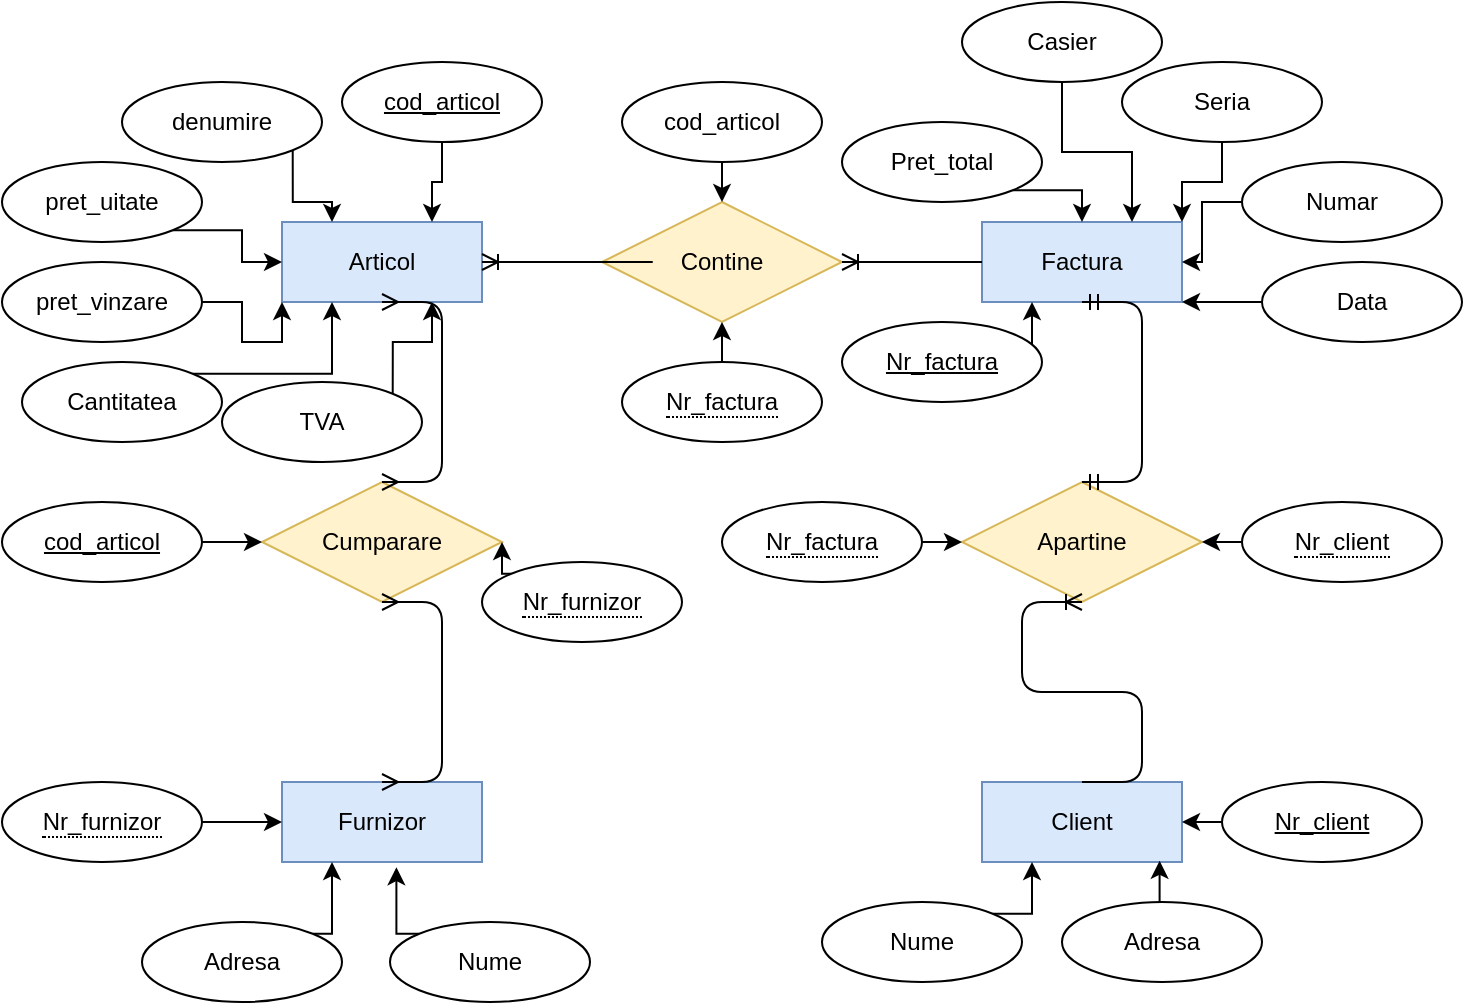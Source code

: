 <mxfile version="14.5.7" type="google"><diagram id="hMmw1W3ha1JNDGMBnSos" name="Page-1"><mxGraphModel dx="1038" dy="596" grid="1" gridSize="10" guides="1" tooltips="1" connect="1" arrows="1" fold="1" page="1" pageScale="1" pageWidth="827" pageHeight="1169" math="0" shadow="0"><root><mxCell id="0"/><mxCell id="1" parent="0"/><mxCell id="s8eN8wmmkBdWao3tdbZF-1" value="Articol" style="whiteSpace=wrap;html=1;align=center;fillColor=#dae8fc;strokeColor=#6c8ebf;" vertex="1" parent="1"><mxGeometry x="260" y="140" width="100" height="40" as="geometry"/></mxCell><mxCell id="s8eN8wmmkBdWao3tdbZF-2" value="Factura" style="whiteSpace=wrap;html=1;align=center;fillColor=#dae8fc;strokeColor=#6c8ebf;" vertex="1" parent="1"><mxGeometry x="610" y="140" width="100" height="40" as="geometry"/></mxCell><mxCell id="s8eN8wmmkBdWao3tdbZF-3" value="Client" style="whiteSpace=wrap;html=1;align=center;fillColor=#dae8fc;strokeColor=#6c8ebf;" vertex="1" parent="1"><mxGeometry x="610" y="420" width="100" height="40" as="geometry"/></mxCell><mxCell id="s8eN8wmmkBdWao3tdbZF-4" value="Furnizor" style="whiteSpace=wrap;html=1;align=center;fillColor=#dae8fc;strokeColor=#6c8ebf;" vertex="1" parent="1"><mxGeometry x="260" y="420" width="100" height="40" as="geometry"/></mxCell><mxCell id="s8eN8wmmkBdWao3tdbZF-5" value="Contine" style="shape=rhombus;perimeter=rhombusPerimeter;whiteSpace=wrap;html=1;align=center;fillColor=#fff2cc;strokeColor=#d6b656;" vertex="1" parent="1"><mxGeometry x="420" y="130" width="120" height="60" as="geometry"/></mxCell><mxCell id="s8eN8wmmkBdWao3tdbZF-6" value="Apartine" style="shape=rhombus;perimeter=rhombusPerimeter;whiteSpace=wrap;html=1;align=center;fillColor=#fff2cc;strokeColor=#d6b656;" vertex="1" parent="1"><mxGeometry x="600" y="270" width="120" height="60" as="geometry"/></mxCell><mxCell id="s8eN8wmmkBdWao3tdbZF-7" value="Cumparare" style="shape=rhombus;perimeter=rhombusPerimeter;whiteSpace=wrap;html=1;align=center;fillColor=#fff2cc;strokeColor=#d6b656;" vertex="1" parent="1"><mxGeometry x="250" y="270" width="120" height="60" as="geometry"/></mxCell><mxCell id="s8eN8wmmkBdWao3tdbZF-21" style="edgeStyle=orthogonalEdgeStyle;rounded=0;orthogonalLoop=1;jettySize=auto;html=1;exitX=1;exitY=1;exitDx=0;exitDy=0;entryX=0.25;entryY=0;entryDx=0;entryDy=0;" edge="1" parent="1" source="s8eN8wmmkBdWao3tdbZF-9" target="s8eN8wmmkBdWao3tdbZF-1"><mxGeometry relative="1" as="geometry"/></mxCell><mxCell id="s8eN8wmmkBdWao3tdbZF-9" value="denumire" style="ellipse;whiteSpace=wrap;html=1;align=center;" vertex="1" parent="1"><mxGeometry x="180" y="70" width="100" height="40" as="geometry"/></mxCell><mxCell id="s8eN8wmmkBdWao3tdbZF-22" style="edgeStyle=orthogonalEdgeStyle;rounded=0;orthogonalLoop=1;jettySize=auto;html=1;exitX=0.5;exitY=1;exitDx=0;exitDy=0;entryX=0.75;entryY=0;entryDx=0;entryDy=0;" edge="1" parent="1" source="s8eN8wmmkBdWao3tdbZF-10" target="s8eN8wmmkBdWao3tdbZF-1"><mxGeometry relative="1" as="geometry"/></mxCell><mxCell id="s8eN8wmmkBdWao3tdbZF-10" value="cod_articol" style="ellipse;whiteSpace=wrap;html=1;align=center;fontStyle=4;" vertex="1" parent="1"><mxGeometry x="290" y="60" width="100" height="40" as="geometry"/></mxCell><mxCell id="s8eN8wmmkBdWao3tdbZF-20" style="edgeStyle=orthogonalEdgeStyle;rounded=0;orthogonalLoop=1;jettySize=auto;html=1;exitX=1;exitY=1;exitDx=0;exitDy=0;entryX=0;entryY=0.5;entryDx=0;entryDy=0;" edge="1" parent="1" source="s8eN8wmmkBdWao3tdbZF-11" target="s8eN8wmmkBdWao3tdbZF-1"><mxGeometry relative="1" as="geometry"/></mxCell><mxCell id="s8eN8wmmkBdWao3tdbZF-11" value="pret_uitate" style="ellipse;whiteSpace=wrap;html=1;align=center;" vertex="1" parent="1"><mxGeometry x="120" y="110" width="100" height="40" as="geometry"/></mxCell><mxCell id="s8eN8wmmkBdWao3tdbZF-19" style="edgeStyle=orthogonalEdgeStyle;rounded=0;orthogonalLoop=1;jettySize=auto;html=1;exitX=1;exitY=0.5;exitDx=0;exitDy=0;entryX=0;entryY=1;entryDx=0;entryDy=0;" edge="1" parent="1" source="s8eN8wmmkBdWao3tdbZF-12" target="s8eN8wmmkBdWao3tdbZF-1"><mxGeometry relative="1" as="geometry"/></mxCell><mxCell id="s8eN8wmmkBdWao3tdbZF-12" value="pret_vinzare" style="ellipse;whiteSpace=wrap;html=1;align=center;" vertex="1" parent="1"><mxGeometry x="120" y="160" width="100" height="40" as="geometry"/></mxCell><mxCell id="s8eN8wmmkBdWao3tdbZF-13" style="edgeStyle=orthogonalEdgeStyle;rounded=0;orthogonalLoop=1;jettySize=auto;html=1;exitX=0.5;exitY=1;exitDx=0;exitDy=0;" edge="1" parent="1" source="s8eN8wmmkBdWao3tdbZF-11" target="s8eN8wmmkBdWao3tdbZF-11"><mxGeometry relative="1" as="geometry"/></mxCell><mxCell id="s8eN8wmmkBdWao3tdbZF-17" value="" style="edgeStyle=entityRelationEdgeStyle;fontSize=12;html=1;endArrow=ERmany;startArrow=ERmany;entryX=0.5;entryY=1;entryDx=0;entryDy=0;exitX=0.5;exitY=0;exitDx=0;exitDy=0;" edge="1" parent="1" source="s8eN8wmmkBdWao3tdbZF-7" target="s8eN8wmmkBdWao3tdbZF-1"><mxGeometry width="100" height="100" relative="1" as="geometry"><mxPoint x="400" y="400" as="sourcePoint"/><mxPoint x="500" y="300" as="targetPoint"/></mxGeometry></mxCell><mxCell id="s8eN8wmmkBdWao3tdbZF-18" value="" style="edgeStyle=entityRelationEdgeStyle;fontSize=12;html=1;endArrow=ERmany;startArrow=ERmany;exitX=0.5;exitY=0;exitDx=0;exitDy=0;entryX=0.5;entryY=1;entryDx=0;entryDy=0;" edge="1" parent="1" source="s8eN8wmmkBdWao3tdbZF-4" target="s8eN8wmmkBdWao3tdbZF-7"><mxGeometry width="100" height="100" relative="1" as="geometry"><mxPoint x="480" y="420" as="sourcePoint"/><mxPoint x="480" y="330" as="targetPoint"/></mxGeometry></mxCell><mxCell id="s8eN8wmmkBdWao3tdbZF-23" value="" style="edgeStyle=entityRelationEdgeStyle;fontSize=12;html=1;endArrow=ERoneToMany;entryX=1;entryY=0.5;entryDx=0;entryDy=0;exitX=0;exitY=0.5;exitDx=0;exitDy=0;" edge="1" parent="1" source="s8eN8wmmkBdWao3tdbZF-2" target="s8eN8wmmkBdWao3tdbZF-5"><mxGeometry width="100" height="100" relative="1" as="geometry"><mxPoint x="470" y="350" as="sourcePoint"/><mxPoint x="570" y="250" as="targetPoint"/></mxGeometry></mxCell><mxCell id="s8eN8wmmkBdWao3tdbZF-28" value="" style="edgeStyle=entityRelationEdgeStyle;fontSize=12;html=1;endArrow=ERoneToMany;exitX=0.5;exitY=0;exitDx=0;exitDy=0;" edge="1" parent="1" source="s8eN8wmmkBdWao3tdbZF-3"><mxGeometry width="100" height="100" relative="1" as="geometry"><mxPoint x="500" y="430" as="sourcePoint"/><mxPoint x="660" y="330" as="targetPoint"/></mxGeometry></mxCell><mxCell id="s8eN8wmmkBdWao3tdbZF-31" value="" style="edgeStyle=entityRelationEdgeStyle;fontSize=12;html=1;endArrow=ERoneToMany;entryX=1;entryY=0.5;entryDx=0;entryDy=0;" edge="1" parent="1" target="s8eN8wmmkBdWao3tdbZF-1"><mxGeometry width="100" height="100" relative="1" as="geometry"><mxPoint x="420" y="160" as="sourcePoint"/><mxPoint x="520" y="280" as="targetPoint"/></mxGeometry></mxCell><mxCell id="s8eN8wmmkBdWao3tdbZF-32" value="" style="edgeStyle=entityRelationEdgeStyle;fontSize=12;html=1;endArrow=ERmandOne;startArrow=ERmandOne;entryX=0.5;entryY=1;entryDx=0;entryDy=0;exitX=0.5;exitY=0;exitDx=0;exitDy=0;" edge="1" parent="1" source="s8eN8wmmkBdWao3tdbZF-6" target="s8eN8wmmkBdWao3tdbZF-2"><mxGeometry width="100" height="100" relative="1" as="geometry"><mxPoint x="610" y="320" as="sourcePoint"/><mxPoint x="710" y="220" as="targetPoint"/></mxGeometry></mxCell><mxCell id="s8eN8wmmkBdWao3tdbZF-47" style="edgeStyle=orthogonalEdgeStyle;rounded=0;orthogonalLoop=1;jettySize=auto;html=1;exitX=0;exitY=0;exitDx=0;exitDy=0;entryX=0.5;entryY=0;entryDx=0;entryDy=0;" edge="1" parent="1" source="s8eN8wmmkBdWao3tdbZF-33" target="s8eN8wmmkBdWao3tdbZF-2"><mxGeometry relative="1" as="geometry"/></mxCell><mxCell id="s8eN8wmmkBdWao3tdbZF-33" value="Pret_total" style="ellipse;whiteSpace=wrap;html=1;align=center;direction=west;" vertex="1" parent="1"><mxGeometry x="540" y="90" width="100" height="40" as="geometry"/></mxCell><mxCell id="s8eN8wmmkBdWao3tdbZF-46" style="edgeStyle=orthogonalEdgeStyle;rounded=0;orthogonalLoop=1;jettySize=auto;html=1;exitX=0.5;exitY=0;exitDx=0;exitDy=0;entryX=0.75;entryY=0;entryDx=0;entryDy=0;" edge="1" parent="1" source="s8eN8wmmkBdWao3tdbZF-34" target="s8eN8wmmkBdWao3tdbZF-2"><mxGeometry relative="1" as="geometry"/></mxCell><mxCell id="s8eN8wmmkBdWao3tdbZF-34" value="Casier" style="ellipse;whiteSpace=wrap;html=1;align=center;direction=west;" vertex="1" parent="1"><mxGeometry x="600" y="30" width="100" height="40" as="geometry"/></mxCell><mxCell id="s8eN8wmmkBdWao3tdbZF-42" style="edgeStyle=orthogonalEdgeStyle;rounded=0;orthogonalLoop=1;jettySize=auto;html=1;exitX=0.5;exitY=0;exitDx=0;exitDy=0;entryX=1;entryY=0;entryDx=0;entryDy=0;" edge="1" parent="1" source="s8eN8wmmkBdWao3tdbZF-35" target="s8eN8wmmkBdWao3tdbZF-2"><mxGeometry relative="1" as="geometry"/></mxCell><mxCell id="s8eN8wmmkBdWao3tdbZF-35" value="Seria" style="ellipse;whiteSpace=wrap;html=1;align=center;direction=west;" vertex="1" parent="1"><mxGeometry x="680" y="60" width="100" height="40" as="geometry"/></mxCell><mxCell id="s8eN8wmmkBdWao3tdbZF-45" style="edgeStyle=orthogonalEdgeStyle;rounded=0;orthogonalLoop=1;jettySize=auto;html=1;exitX=1;exitY=0.5;exitDx=0;exitDy=0;entryX=1;entryY=0.5;entryDx=0;entryDy=0;" edge="1" parent="1" source="s8eN8wmmkBdWao3tdbZF-36" target="s8eN8wmmkBdWao3tdbZF-2"><mxGeometry relative="1" as="geometry"/></mxCell><mxCell id="s8eN8wmmkBdWao3tdbZF-36" value="Numar" style="ellipse;whiteSpace=wrap;html=1;align=center;direction=west;" vertex="1" parent="1"><mxGeometry x="740" y="110" width="100" height="40" as="geometry"/></mxCell><mxCell id="s8eN8wmmkBdWao3tdbZF-43" value="" style="edgeStyle=orthogonalEdgeStyle;rounded=0;orthogonalLoop=1;jettySize=auto;html=1;" edge="1" parent="1" source="s8eN8wmmkBdWao3tdbZF-37" target="s8eN8wmmkBdWao3tdbZF-2"><mxGeometry relative="1" as="geometry"><Array as="points"><mxPoint x="710" y="180"/><mxPoint x="710" y="180"/></Array></mxGeometry></mxCell><mxCell id="s8eN8wmmkBdWao3tdbZF-37" value="Data" style="ellipse;whiteSpace=wrap;html=1;align=center;direction=west;" vertex="1" parent="1"><mxGeometry x="750" y="160" width="100" height="40" as="geometry"/></mxCell><mxCell id="s8eN8wmmkBdWao3tdbZF-39" style="edgeStyle=orthogonalEdgeStyle;rounded=0;orthogonalLoop=1;jettySize=auto;html=1;exitX=1;exitY=0.5;exitDx=0;exitDy=0;entryX=0.25;entryY=1;entryDx=0;entryDy=0;" edge="1" parent="1" source="s8eN8wmmkBdWao3tdbZF-38" target="s8eN8wmmkBdWao3tdbZF-2"><mxGeometry relative="1" as="geometry"/></mxCell><mxCell id="s8eN8wmmkBdWao3tdbZF-38" value="Nr_factura" style="ellipse;whiteSpace=wrap;html=1;align=center;fontStyle=4;" vertex="1" parent="1"><mxGeometry x="540" y="190" width="100" height="40" as="geometry"/></mxCell><mxCell id="s8eN8wmmkBdWao3tdbZF-50" style="edgeStyle=orthogonalEdgeStyle;rounded=0;orthogonalLoop=1;jettySize=auto;html=1;exitX=0;exitY=1;exitDx=0;exitDy=0;entryX=0.25;entryY=1;entryDx=0;entryDy=0;" edge="1" parent="1" source="s8eN8wmmkBdWao3tdbZF-48" target="s8eN8wmmkBdWao3tdbZF-1"><mxGeometry relative="1" as="geometry"/></mxCell><mxCell id="s8eN8wmmkBdWao3tdbZF-48" value="Cantitatea" style="ellipse;whiteSpace=wrap;html=1;align=center;direction=west;" vertex="1" parent="1"><mxGeometry x="130" y="210" width="100" height="40" as="geometry"/></mxCell><mxCell id="s8eN8wmmkBdWao3tdbZF-51" style="edgeStyle=orthogonalEdgeStyle;rounded=0;orthogonalLoop=1;jettySize=auto;html=1;exitX=0;exitY=1;exitDx=0;exitDy=0;entryX=0.75;entryY=1;entryDx=0;entryDy=0;" edge="1" parent="1" source="s8eN8wmmkBdWao3tdbZF-49" target="s8eN8wmmkBdWao3tdbZF-1"><mxGeometry relative="1" as="geometry"/></mxCell><mxCell id="s8eN8wmmkBdWao3tdbZF-49" value="TVA" style="ellipse;whiteSpace=wrap;html=1;align=center;direction=west;" vertex="1" parent="1"><mxGeometry x="230" y="220" width="100" height="40" as="geometry"/></mxCell><mxCell id="s8eN8wmmkBdWao3tdbZF-57" style="edgeStyle=orthogonalEdgeStyle;rounded=0;orthogonalLoop=1;jettySize=auto;html=1;exitX=0;exitY=1;exitDx=0;exitDy=0;entryX=0.25;entryY=1;entryDx=0;entryDy=0;" edge="1" parent="1" source="s8eN8wmmkBdWao3tdbZF-52" target="s8eN8wmmkBdWao3tdbZF-3"><mxGeometry relative="1" as="geometry"/></mxCell><mxCell id="s8eN8wmmkBdWao3tdbZF-52" value="Nume" style="ellipse;whiteSpace=wrap;html=1;align=center;direction=west;" vertex="1" parent="1"><mxGeometry x="530" y="480" width="100" height="40" as="geometry"/></mxCell><mxCell id="s8eN8wmmkBdWao3tdbZF-56" style="edgeStyle=orthogonalEdgeStyle;rounded=0;orthogonalLoop=1;jettySize=auto;html=1;exitX=0.5;exitY=0;exitDx=0;exitDy=0;entryX=0.888;entryY=0.985;entryDx=0;entryDy=0;entryPerimeter=0;" edge="1" parent="1" source="s8eN8wmmkBdWao3tdbZF-53" target="s8eN8wmmkBdWao3tdbZF-3"><mxGeometry relative="1" as="geometry"/></mxCell><mxCell id="s8eN8wmmkBdWao3tdbZF-53" value="Adresa" style="ellipse;whiteSpace=wrap;html=1;align=center;" vertex="1" parent="1"><mxGeometry x="650" y="480" width="100" height="40" as="geometry"/></mxCell><mxCell id="s8eN8wmmkBdWao3tdbZF-55" style="edgeStyle=orthogonalEdgeStyle;rounded=0;orthogonalLoop=1;jettySize=auto;html=1;exitX=0;exitY=0.5;exitDx=0;exitDy=0;entryX=1;entryY=0.5;entryDx=0;entryDy=0;" edge="1" parent="1" source="s8eN8wmmkBdWao3tdbZF-54" target="s8eN8wmmkBdWao3tdbZF-3"><mxGeometry relative="1" as="geometry"/></mxCell><mxCell id="s8eN8wmmkBdWao3tdbZF-54" value="Nr_client" style="ellipse;whiteSpace=wrap;html=1;align=center;fontStyle=4;" vertex="1" parent="1"><mxGeometry x="730" y="420" width="100" height="40" as="geometry"/></mxCell><mxCell id="s8eN8wmmkBdWao3tdbZF-59" style="edgeStyle=orthogonalEdgeStyle;rounded=0;orthogonalLoop=1;jettySize=auto;html=1;exitX=0;exitY=0.5;exitDx=0;exitDy=0;entryX=1;entryY=0.5;entryDx=0;entryDy=0;" edge="1" parent="1" source="s8eN8wmmkBdWao3tdbZF-58" target="s8eN8wmmkBdWao3tdbZF-6"><mxGeometry relative="1" as="geometry"/></mxCell><mxCell id="s8eN8wmmkBdWao3tdbZF-58" value="&lt;span style=&quot;border-bottom: 1px dotted&quot;&gt;Nr_client&lt;/span&gt;" style="ellipse;whiteSpace=wrap;html=1;align=center;" vertex="1" parent="1"><mxGeometry x="740" y="280" width="100" height="40" as="geometry"/></mxCell><mxCell id="s8eN8wmmkBdWao3tdbZF-61" style="edgeStyle=orthogonalEdgeStyle;rounded=0;orthogonalLoop=1;jettySize=auto;html=1;exitX=1;exitY=0.5;exitDx=0;exitDy=0;entryX=0;entryY=0.5;entryDx=0;entryDy=0;" edge="1" parent="1" source="s8eN8wmmkBdWao3tdbZF-60" target="s8eN8wmmkBdWao3tdbZF-6"><mxGeometry relative="1" as="geometry"/></mxCell><mxCell id="s8eN8wmmkBdWao3tdbZF-60" value="&lt;span style=&quot;border-bottom: 1px dotted&quot;&gt;Nr_factura&lt;/span&gt;" style="ellipse;whiteSpace=wrap;html=1;align=center;" vertex="1" parent="1"><mxGeometry x="480" y="280" width="100" height="40" as="geometry"/></mxCell><mxCell id="s8eN8wmmkBdWao3tdbZF-63" style="edgeStyle=orthogonalEdgeStyle;rounded=0;orthogonalLoop=1;jettySize=auto;html=1;exitX=0.5;exitY=1;exitDx=0;exitDy=0;entryX=0.5;entryY=0;entryDx=0;entryDy=0;" edge="1" parent="1" source="s8eN8wmmkBdWao3tdbZF-62" target="s8eN8wmmkBdWao3tdbZF-5"><mxGeometry relative="1" as="geometry"/></mxCell><mxCell id="s8eN8wmmkBdWao3tdbZF-62" value="cod_articol" style="ellipse;whiteSpace=wrap;html=1;align=center;" vertex="1" parent="1"><mxGeometry x="430" y="70" width="100" height="40" as="geometry"/></mxCell><mxCell id="s8eN8wmmkBdWao3tdbZF-65" style="edgeStyle=orthogonalEdgeStyle;rounded=0;orthogonalLoop=1;jettySize=auto;html=1;exitX=0.5;exitY=0;exitDx=0;exitDy=0;entryX=0.5;entryY=1;entryDx=0;entryDy=0;" edge="1" parent="1" source="s8eN8wmmkBdWao3tdbZF-64" target="s8eN8wmmkBdWao3tdbZF-5"><mxGeometry relative="1" as="geometry"/></mxCell><mxCell id="s8eN8wmmkBdWao3tdbZF-64" value="&lt;span style=&quot;border-bottom: 1px dotted&quot;&gt;Nr_factura&lt;/span&gt;" style="ellipse;whiteSpace=wrap;html=1;align=center;" vertex="1" parent="1"><mxGeometry x="430" y="210" width="100" height="40" as="geometry"/></mxCell><mxCell id="s8eN8wmmkBdWao3tdbZF-67" value="" style="edgeStyle=orthogonalEdgeStyle;rounded=0;orthogonalLoop=1;jettySize=auto;html=1;" edge="1" parent="1" source="s8eN8wmmkBdWao3tdbZF-66" target="s8eN8wmmkBdWao3tdbZF-7"><mxGeometry relative="1" as="geometry"/></mxCell><mxCell id="s8eN8wmmkBdWao3tdbZF-66" value="cod_articol" style="ellipse;whiteSpace=wrap;html=1;align=center;fontStyle=4;" vertex="1" parent="1"><mxGeometry x="120" y="280" width="100" height="40" as="geometry"/></mxCell><mxCell id="s8eN8wmmkBdWao3tdbZF-72" style="edgeStyle=orthogonalEdgeStyle;rounded=0;orthogonalLoop=1;jettySize=auto;html=1;exitX=1;exitY=0;exitDx=0;exitDy=0;entryX=0.25;entryY=1;entryDx=0;entryDy=0;" edge="1" parent="1" source="s8eN8wmmkBdWao3tdbZF-68" target="s8eN8wmmkBdWao3tdbZF-4"><mxGeometry relative="1" as="geometry"/></mxCell><mxCell id="s8eN8wmmkBdWao3tdbZF-68" value="Adresa" style="ellipse;whiteSpace=wrap;html=1;align=center;" vertex="1" parent="1"><mxGeometry x="190" y="490" width="100" height="40" as="geometry"/></mxCell><mxCell id="s8eN8wmmkBdWao3tdbZF-73" style="edgeStyle=orthogonalEdgeStyle;rounded=0;orthogonalLoop=1;jettySize=auto;html=1;exitX=1;exitY=1;exitDx=0;exitDy=0;entryX=0.572;entryY=1.065;entryDx=0;entryDy=0;entryPerimeter=0;" edge="1" parent="1" source="s8eN8wmmkBdWao3tdbZF-69" target="s8eN8wmmkBdWao3tdbZF-4"><mxGeometry relative="1" as="geometry"/></mxCell><mxCell id="s8eN8wmmkBdWao3tdbZF-69" value="Nume" style="ellipse;whiteSpace=wrap;html=1;align=center;direction=west;" vertex="1" parent="1"><mxGeometry x="314" y="490" width="100" height="40" as="geometry"/></mxCell><mxCell id="s8eN8wmmkBdWao3tdbZF-71" style="edgeStyle=orthogonalEdgeStyle;rounded=0;orthogonalLoop=1;jettySize=auto;html=1;exitX=1;exitY=0.5;exitDx=0;exitDy=0;entryX=0;entryY=0.5;entryDx=0;entryDy=0;" edge="1" parent="1" source="s8eN8wmmkBdWao3tdbZF-70" target="s8eN8wmmkBdWao3tdbZF-4"><mxGeometry relative="1" as="geometry"/></mxCell><mxCell id="s8eN8wmmkBdWao3tdbZF-70" value="&lt;span style=&quot;border-bottom: 1px dotted&quot;&gt;Nr_furnizor&lt;/span&gt;" style="ellipse;whiteSpace=wrap;html=1;align=center;" vertex="1" parent="1"><mxGeometry x="120" y="420" width="100" height="40" as="geometry"/></mxCell><mxCell id="s8eN8wmmkBdWao3tdbZF-75" style="edgeStyle=orthogonalEdgeStyle;rounded=0;orthogonalLoop=1;jettySize=auto;html=1;exitX=0;exitY=0;exitDx=0;exitDy=0;entryX=1;entryY=0.5;entryDx=0;entryDy=0;" edge="1" parent="1" source="s8eN8wmmkBdWao3tdbZF-74" target="s8eN8wmmkBdWao3tdbZF-7"><mxGeometry relative="1" as="geometry"/></mxCell><mxCell id="s8eN8wmmkBdWao3tdbZF-74" value="&lt;span style=&quot;border-bottom: 1px dotted&quot;&gt;Nr_furnizor&lt;/span&gt;" style="ellipse;whiteSpace=wrap;html=1;align=center;" vertex="1" parent="1"><mxGeometry x="360" y="310" width="100" height="40" as="geometry"/></mxCell></root></mxGraphModel></diagram></mxfile>